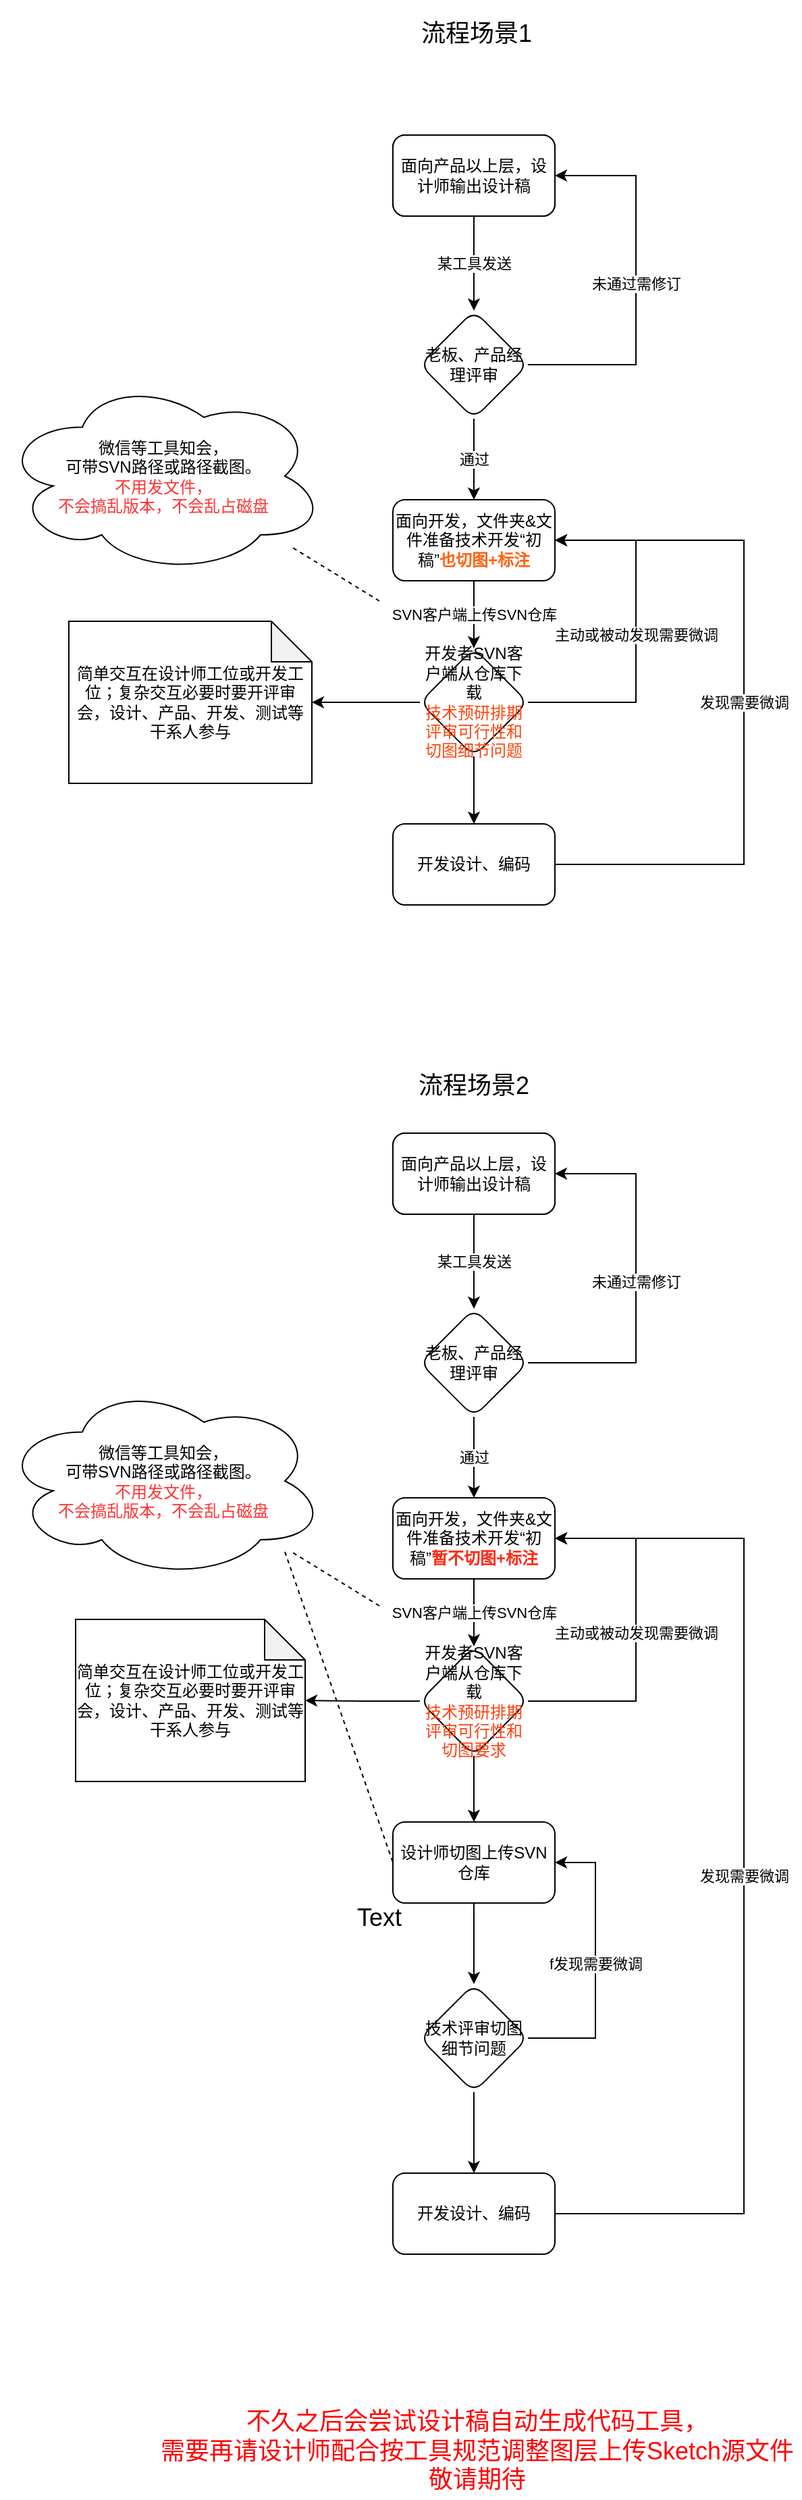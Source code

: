 <mxfile version="14.5.8" type="github">
  <diagram id="Up1Tz3Nqr01XDBwqKI9M" name="Page-1">
    <mxGraphModel dx="788" dy="522" grid="1" gridSize="10" guides="1" tooltips="1" connect="1" arrows="1" fold="1" page="1" pageScale="1" pageWidth="827" pageHeight="1169" math="0" shadow="0">
      <root>
        <mxCell id="0" />
        <mxCell id="1" parent="0" />
        <mxCell id="o22o1Z7qs1bX_3RGaiyK-1" value="" style="rounded=1;whiteSpace=wrap;html=1;" vertex="1" parent="1">
          <mxGeometry x="340" y="240" width="120" height="60" as="geometry" />
        </mxCell>
        <mxCell id="o22o1Z7qs1bX_3RGaiyK-4" value="某工具发送" style="edgeStyle=orthogonalEdgeStyle;rounded=0;orthogonalLoop=1;jettySize=auto;html=1;" edge="1" parent="1" source="o22o1Z7qs1bX_3RGaiyK-2" target="o22o1Z7qs1bX_3RGaiyK-3">
          <mxGeometry relative="1" as="geometry" />
        </mxCell>
        <mxCell id="o22o1Z7qs1bX_3RGaiyK-2" value="面向产品以上层，设计师输出设计稿" style="rounded=1;whiteSpace=wrap;html=1;" vertex="1" parent="1">
          <mxGeometry x="340" y="240" width="120" height="60" as="geometry" />
        </mxCell>
        <mxCell id="o22o1Z7qs1bX_3RGaiyK-14" value="未通过需修订" style="edgeStyle=orthogonalEdgeStyle;rounded=0;orthogonalLoop=1;jettySize=auto;html=1;entryX=1;entryY=0.5;entryDx=0;entryDy=0;" edge="1" parent="1" source="o22o1Z7qs1bX_3RGaiyK-3" target="o22o1Z7qs1bX_3RGaiyK-2">
          <mxGeometry relative="1" as="geometry">
            <mxPoint x="510" y="260" as="targetPoint" />
            <Array as="points">
              <mxPoint x="520" y="410" />
              <mxPoint x="520" y="270" />
            </Array>
          </mxGeometry>
        </mxCell>
        <mxCell id="o22o1Z7qs1bX_3RGaiyK-21" value="通过" style="edgeStyle=orthogonalEdgeStyle;rounded=0;orthogonalLoop=1;jettySize=auto;html=1;" edge="1" parent="1" source="o22o1Z7qs1bX_3RGaiyK-3" target="o22o1Z7qs1bX_3RGaiyK-20">
          <mxGeometry relative="1" as="geometry" />
        </mxCell>
        <mxCell id="o22o1Z7qs1bX_3RGaiyK-3" value="老板、产品经理评审" style="rhombus;whiteSpace=wrap;html=1;rounded=1;" vertex="1" parent="1">
          <mxGeometry x="360" y="370" width="80" height="80" as="geometry" />
        </mxCell>
        <mxCell id="o22o1Z7qs1bX_3RGaiyK-24" value="主动或被动发现需要微调" style="edgeStyle=orthogonalEdgeStyle;rounded=0;orthogonalLoop=1;jettySize=auto;html=1;entryX=1;entryY=0.5;entryDx=0;entryDy=0;" edge="1" parent="1" source="o22o1Z7qs1bX_3RGaiyK-10" target="o22o1Z7qs1bX_3RGaiyK-20">
          <mxGeometry relative="1" as="geometry">
            <mxPoint x="520" y="530" as="targetPoint" />
            <Array as="points">
              <mxPoint x="520" y="660" />
              <mxPoint x="520" y="540" />
            </Array>
          </mxGeometry>
        </mxCell>
        <mxCell id="o22o1Z7qs1bX_3RGaiyK-26" value="" style="edgeStyle=orthogonalEdgeStyle;rounded=0;orthogonalLoop=1;jettySize=auto;html=1;" edge="1" parent="1" source="o22o1Z7qs1bX_3RGaiyK-10" target="o22o1Z7qs1bX_3RGaiyK-25">
          <mxGeometry relative="1" as="geometry" />
        </mxCell>
        <mxCell id="o22o1Z7qs1bX_3RGaiyK-28" value="" style="edgeStyle=orthogonalEdgeStyle;rounded=0;orthogonalLoop=1;jettySize=auto;html=1;" edge="1" parent="1" source="o22o1Z7qs1bX_3RGaiyK-10" target="o22o1Z7qs1bX_3RGaiyK-27">
          <mxGeometry relative="1" as="geometry" />
        </mxCell>
        <mxCell id="o22o1Z7qs1bX_3RGaiyK-10" value="开发者SVN客户端从仓库下载&lt;br&gt;&lt;font color=&quot;#ff450d&quot;&gt;技术预研排期评审可行性和切图细节问题&lt;/font&gt;" style="rhombus;whiteSpace=wrap;html=1;rounded=1;" vertex="1" parent="1">
          <mxGeometry x="360" y="620" width="80" height="80" as="geometry" />
        </mxCell>
        <mxCell id="o22o1Z7qs1bX_3RGaiyK-22" value="SVN客户端上传SVN仓库" style="edgeStyle=orthogonalEdgeStyle;rounded=0;orthogonalLoop=1;jettySize=auto;html=1;entryX=0.5;entryY=0;entryDx=0;entryDy=0;" edge="1" parent="1" source="o22o1Z7qs1bX_3RGaiyK-20" target="o22o1Z7qs1bX_3RGaiyK-10">
          <mxGeometry relative="1" as="geometry" />
        </mxCell>
        <mxCell id="o22o1Z7qs1bX_3RGaiyK-20" value="面向开发，文件夹&amp;amp;文件准备技术开发“初稿”&lt;b&gt;&lt;font color=&quot;#ff6314&quot;&gt;也切图+标注&lt;/font&gt;&lt;/b&gt;" style="whiteSpace=wrap;html=1;rounded=1;" vertex="1" parent="1">
          <mxGeometry x="340" y="510" width="120" height="60" as="geometry" />
        </mxCell>
        <mxCell id="o22o1Z7qs1bX_3RGaiyK-29" value="发现需要微调" style="edgeStyle=orthogonalEdgeStyle;rounded=0;orthogonalLoop=1;jettySize=auto;html=1;entryX=1;entryY=0.5;entryDx=0;entryDy=0;" edge="1" parent="1" source="o22o1Z7qs1bX_3RGaiyK-25" target="o22o1Z7qs1bX_3RGaiyK-20">
          <mxGeometry relative="1" as="geometry">
            <mxPoint x="520" y="540" as="targetPoint" />
            <Array as="points">
              <mxPoint x="600" y="780" />
              <mxPoint x="600" y="540" />
            </Array>
          </mxGeometry>
        </mxCell>
        <mxCell id="o22o1Z7qs1bX_3RGaiyK-25" value="开发设计、编码" style="whiteSpace=wrap;html=1;rounded=1;" vertex="1" parent="1">
          <mxGeometry x="340" y="750" width="120" height="60" as="geometry" />
        </mxCell>
        <mxCell id="o22o1Z7qs1bX_3RGaiyK-27" value="简单交互在设计师工位或开发工位；复杂交互必要时要开评审会，设计、产品、开发、测试等干系人参与" style="shape=note;whiteSpace=wrap;html=1;backgroundOutline=1;darkOpacity=0.05;rounded=1;" vertex="1" parent="1">
          <mxGeometry x="100" y="600" width="180" height="120" as="geometry" />
        </mxCell>
        <mxCell id="o22o1Z7qs1bX_3RGaiyK-30" value="" style="rounded=1;whiteSpace=wrap;html=1;" vertex="1" parent="1">
          <mxGeometry x="340" y="979" width="120" height="60" as="geometry" />
        </mxCell>
        <mxCell id="o22o1Z7qs1bX_3RGaiyK-31" value="某工具发送" style="edgeStyle=orthogonalEdgeStyle;rounded=0;orthogonalLoop=1;jettySize=auto;html=1;" edge="1" parent="1" source="o22o1Z7qs1bX_3RGaiyK-32" target="o22o1Z7qs1bX_3RGaiyK-35">
          <mxGeometry relative="1" as="geometry" />
        </mxCell>
        <mxCell id="o22o1Z7qs1bX_3RGaiyK-32" value="面向产品以上层，设计师输出设计稿" style="rounded=1;whiteSpace=wrap;html=1;" vertex="1" parent="1">
          <mxGeometry x="340" y="979" width="120" height="60" as="geometry" />
        </mxCell>
        <mxCell id="o22o1Z7qs1bX_3RGaiyK-33" value="未通过需修订" style="edgeStyle=orthogonalEdgeStyle;rounded=0;orthogonalLoop=1;jettySize=auto;html=1;entryX=1;entryY=0.5;entryDx=0;entryDy=0;" edge="1" parent="1" source="o22o1Z7qs1bX_3RGaiyK-35" target="o22o1Z7qs1bX_3RGaiyK-32">
          <mxGeometry relative="1" as="geometry">
            <mxPoint x="510" y="999" as="targetPoint" />
            <Array as="points">
              <mxPoint x="520" y="1149" />
              <mxPoint x="520" y="1009" />
            </Array>
          </mxGeometry>
        </mxCell>
        <mxCell id="o22o1Z7qs1bX_3RGaiyK-34" value="通过" style="edgeStyle=orthogonalEdgeStyle;rounded=0;orthogonalLoop=1;jettySize=auto;html=1;" edge="1" parent="1" source="o22o1Z7qs1bX_3RGaiyK-35" target="o22o1Z7qs1bX_3RGaiyK-41">
          <mxGeometry relative="1" as="geometry" />
        </mxCell>
        <mxCell id="o22o1Z7qs1bX_3RGaiyK-35" value="老板、产品经理评审" style="rhombus;whiteSpace=wrap;html=1;rounded=1;" vertex="1" parent="1">
          <mxGeometry x="360" y="1109" width="80" height="80" as="geometry" />
        </mxCell>
        <mxCell id="o22o1Z7qs1bX_3RGaiyK-36" value="主动或被动发现需要微调" style="edgeStyle=orthogonalEdgeStyle;rounded=0;orthogonalLoop=1;jettySize=auto;html=1;entryX=1;entryY=0.5;entryDx=0;entryDy=0;" edge="1" parent="1" source="o22o1Z7qs1bX_3RGaiyK-39" target="o22o1Z7qs1bX_3RGaiyK-41">
          <mxGeometry relative="1" as="geometry">
            <mxPoint x="520" y="1269" as="targetPoint" />
            <Array as="points">
              <mxPoint x="520" y="1399" />
              <mxPoint x="520" y="1279" />
            </Array>
          </mxGeometry>
        </mxCell>
        <mxCell id="o22o1Z7qs1bX_3RGaiyK-38" value="" style="edgeStyle=orthogonalEdgeStyle;rounded=0;orthogonalLoop=1;jettySize=auto;html=1;" edge="1" parent="1" source="o22o1Z7qs1bX_3RGaiyK-39" target="o22o1Z7qs1bX_3RGaiyK-44">
          <mxGeometry relative="1" as="geometry" />
        </mxCell>
        <mxCell id="o22o1Z7qs1bX_3RGaiyK-46" value="" style="edgeStyle=orthogonalEdgeStyle;rounded=0;orthogonalLoop=1;jettySize=auto;html=1;" edge="1" parent="1" source="o22o1Z7qs1bX_3RGaiyK-39" target="o22o1Z7qs1bX_3RGaiyK-45">
          <mxGeometry relative="1" as="geometry" />
        </mxCell>
        <mxCell id="o22o1Z7qs1bX_3RGaiyK-39" value="开发者SVN客户端从仓库下载&lt;br&gt;&lt;font color=&quot;#ff3f0f&quot;&gt;技术预研排期评审可行性和切图要求&lt;/font&gt;" style="rhombus;whiteSpace=wrap;html=1;rounded=1;" vertex="1" parent="1">
          <mxGeometry x="360" y="1359" width="80" height="81" as="geometry" />
        </mxCell>
        <mxCell id="o22o1Z7qs1bX_3RGaiyK-40" value="SVN客户端上传SVN仓库" style="edgeStyle=orthogonalEdgeStyle;rounded=0;orthogonalLoop=1;jettySize=auto;html=1;entryX=0.5;entryY=0;entryDx=0;entryDy=0;" edge="1" parent="1" source="o22o1Z7qs1bX_3RGaiyK-41" target="o22o1Z7qs1bX_3RGaiyK-39">
          <mxGeometry relative="1" as="geometry" />
        </mxCell>
        <mxCell id="o22o1Z7qs1bX_3RGaiyK-41" value="面向开发，文件夹&amp;amp;文件准备技术开发“初稿”&lt;b&gt;&lt;font color=&quot;#ff2a12&quot;&gt;暂不切图+标注&lt;/font&gt;&lt;/b&gt;" style="whiteSpace=wrap;html=1;rounded=1;" vertex="1" parent="1">
          <mxGeometry x="340" y="1249" width="120" height="60" as="geometry" />
        </mxCell>
        <mxCell id="o22o1Z7qs1bX_3RGaiyK-42" value="发现需要微调" style="edgeStyle=orthogonalEdgeStyle;rounded=0;orthogonalLoop=1;jettySize=auto;html=1;exitX=1;exitY=0.5;exitDx=0;exitDy=0;entryX=1;entryY=0.5;entryDx=0;entryDy=0;" edge="1" parent="1" source="o22o1Z7qs1bX_3RGaiyK-43" target="o22o1Z7qs1bX_3RGaiyK-41">
          <mxGeometry relative="1" as="geometry">
            <mxPoint x="520" y="1279" as="targetPoint" />
            <Array as="points">
              <mxPoint x="600" y="1779" />
              <mxPoint x="600" y="1279" />
            </Array>
          </mxGeometry>
        </mxCell>
        <mxCell id="o22o1Z7qs1bX_3RGaiyK-43" value="开发设计、编码" style="whiteSpace=wrap;html=1;rounded=1;" vertex="1" parent="1">
          <mxGeometry x="340" y="1749" width="120" height="60" as="geometry" />
        </mxCell>
        <mxCell id="o22o1Z7qs1bX_3RGaiyK-44" value="简单交互在设计师工位或开发工位；复杂交互必要时要开评审会，设计、产品、开发、测试等干系人参与" style="shape=note;whiteSpace=wrap;html=1;backgroundOutline=1;darkOpacity=0.05;rounded=1;" vertex="1" parent="1">
          <mxGeometry x="105" y="1339" width="170" height="120" as="geometry" />
        </mxCell>
        <mxCell id="o22o1Z7qs1bX_3RGaiyK-48" value="" style="edgeStyle=orthogonalEdgeStyle;rounded=0;orthogonalLoop=1;jettySize=auto;html=1;" edge="1" parent="1" source="o22o1Z7qs1bX_3RGaiyK-45" target="o22o1Z7qs1bX_3RGaiyK-47">
          <mxGeometry relative="1" as="geometry" />
        </mxCell>
        <mxCell id="o22o1Z7qs1bX_3RGaiyK-45" value="设计师切图上传SVN仓库" style="whiteSpace=wrap;html=1;rounded=1;" vertex="1" parent="1">
          <mxGeometry x="340" y="1489" width="120" height="60" as="geometry" />
        </mxCell>
        <mxCell id="o22o1Z7qs1bX_3RGaiyK-49" style="edgeStyle=orthogonalEdgeStyle;rounded=0;orthogonalLoop=1;jettySize=auto;html=1;entryX=0.5;entryY=0;entryDx=0;entryDy=0;" edge="1" parent="1" source="o22o1Z7qs1bX_3RGaiyK-47" target="o22o1Z7qs1bX_3RGaiyK-43">
          <mxGeometry relative="1" as="geometry" />
        </mxCell>
        <mxCell id="o22o1Z7qs1bX_3RGaiyK-51" value="f发现需要微调" style="edgeStyle=orthogonalEdgeStyle;rounded=0;orthogonalLoop=1;jettySize=auto;html=1;" edge="1" parent="1" source="o22o1Z7qs1bX_3RGaiyK-47" target="o22o1Z7qs1bX_3RGaiyK-45">
          <mxGeometry relative="1" as="geometry">
            <mxPoint x="490" y="1519" as="targetPoint" />
            <Array as="points">
              <mxPoint x="490" y="1649" />
              <mxPoint x="490" y="1519" />
            </Array>
          </mxGeometry>
        </mxCell>
        <mxCell id="o22o1Z7qs1bX_3RGaiyK-47" value="技术评审切图细节问题" style="rhombus;whiteSpace=wrap;html=1;rounded=1;" vertex="1" parent="1">
          <mxGeometry x="360" y="1609" width="80" height="80" as="geometry" />
        </mxCell>
        <mxCell id="o22o1Z7qs1bX_3RGaiyK-53" value="" style="endArrow=none;dashed=1;html=1;" edge="1" parent="1">
          <mxGeometry width="50" height="50" relative="1" as="geometry">
            <mxPoint x="330" y="1329" as="sourcePoint" />
            <mxPoint x="265" y="1289" as="targetPoint" />
          </mxGeometry>
        </mxCell>
        <mxCell id="o22o1Z7qs1bX_3RGaiyK-54" value="微信等工具知会，&lt;br&gt;可带SVN路径或路径截图。&lt;br&gt;&lt;font color=&quot;#ff3333&quot;&gt;不用发文件，&lt;br&gt;不会搞乱版本，不会乱占磁盘&lt;/font&gt;" style="ellipse;shape=cloud;whiteSpace=wrap;html=1;" vertex="1" parent="1">
          <mxGeometry x="50" y="420" width="240" height="145" as="geometry" />
        </mxCell>
        <mxCell id="o22o1Z7qs1bX_3RGaiyK-55" value="" style="endArrow=none;dashed=1;html=1;" edge="1" parent="1">
          <mxGeometry width="50" height="50" relative="1" as="geometry">
            <mxPoint x="330" y="585" as="sourcePoint" />
            <mxPoint x="265" y="545" as="targetPoint" />
          </mxGeometry>
        </mxCell>
        <mxCell id="o22o1Z7qs1bX_3RGaiyK-56" value="" style="endArrow=none;dashed=1;html=1;exitX=0.85;exitY=0.818;exitDx=0;exitDy=0;exitPerimeter=0;entryX=0;entryY=0.5;entryDx=0;entryDy=0;" edge="1" parent="1" target="o22o1Z7qs1bX_3RGaiyK-45">
          <mxGeometry width="50" height="50" relative="1" as="geometry">
            <mxPoint x="260" y="1288.98" as="sourcePoint" />
            <mxPoint x="520" y="1429" as="targetPoint" />
          </mxGeometry>
        </mxCell>
        <mxCell id="o22o1Z7qs1bX_3RGaiyK-57" value="微信等工具知会，&lt;br&gt;可带SVN路径或路径截图。&lt;br&gt;&lt;font color=&quot;#ff3333&quot;&gt;不用发文件，&lt;br&gt;不会搞乱版本，不会乱占磁盘&lt;/font&gt;" style="ellipse;shape=cloud;whiteSpace=wrap;html=1;" vertex="1" parent="1">
          <mxGeometry x="50" y="1164" width="240" height="145" as="geometry" />
        </mxCell>
        <mxCell id="o22o1Z7qs1bX_3RGaiyK-58" value="流程场景1" style="text;html=1;strokeColor=none;fillColor=none;align=center;verticalAlign=middle;whiteSpace=wrap;rounded=0;fontSize=18;" vertex="1" parent="1">
          <mxGeometry x="360" y="140" width="84" height="50" as="geometry" />
        </mxCell>
        <mxCell id="o22o1Z7qs1bX_3RGaiyK-59" value="流程场景2" style="text;html=1;strokeColor=none;fillColor=none;align=center;verticalAlign=middle;whiteSpace=wrap;rounded=0;fontSize=18;" vertex="1" parent="1">
          <mxGeometry x="358" y="919" width="84" height="50" as="geometry" />
        </mxCell>
        <mxCell id="o22o1Z7qs1bX_3RGaiyK-60" value="Text" style="text;html=1;strokeColor=none;fillColor=none;align=center;verticalAlign=middle;whiteSpace=wrap;rounded=0;fontSize=18;" vertex="1" parent="1">
          <mxGeometry x="310" y="1550" width="40" height="20" as="geometry" />
        </mxCell>
        <mxCell id="o22o1Z7qs1bX_3RGaiyK-61" value="不久之后会尝试设计稿自动生成代码工具，&lt;br&gt;需要再请设计师配合按工具规范调整图层上传Sketch源文件&lt;br&gt;敬请期待" style="text;html=1;align=center;verticalAlign=middle;resizable=0;points=[];autosize=1;strokeColor=none;fontSize=18;fontColor=#FF0000;" vertex="1" parent="1">
          <mxGeometry x="162" y="1920" width="480" height="70" as="geometry" />
        </mxCell>
      </root>
    </mxGraphModel>
  </diagram>
</mxfile>
